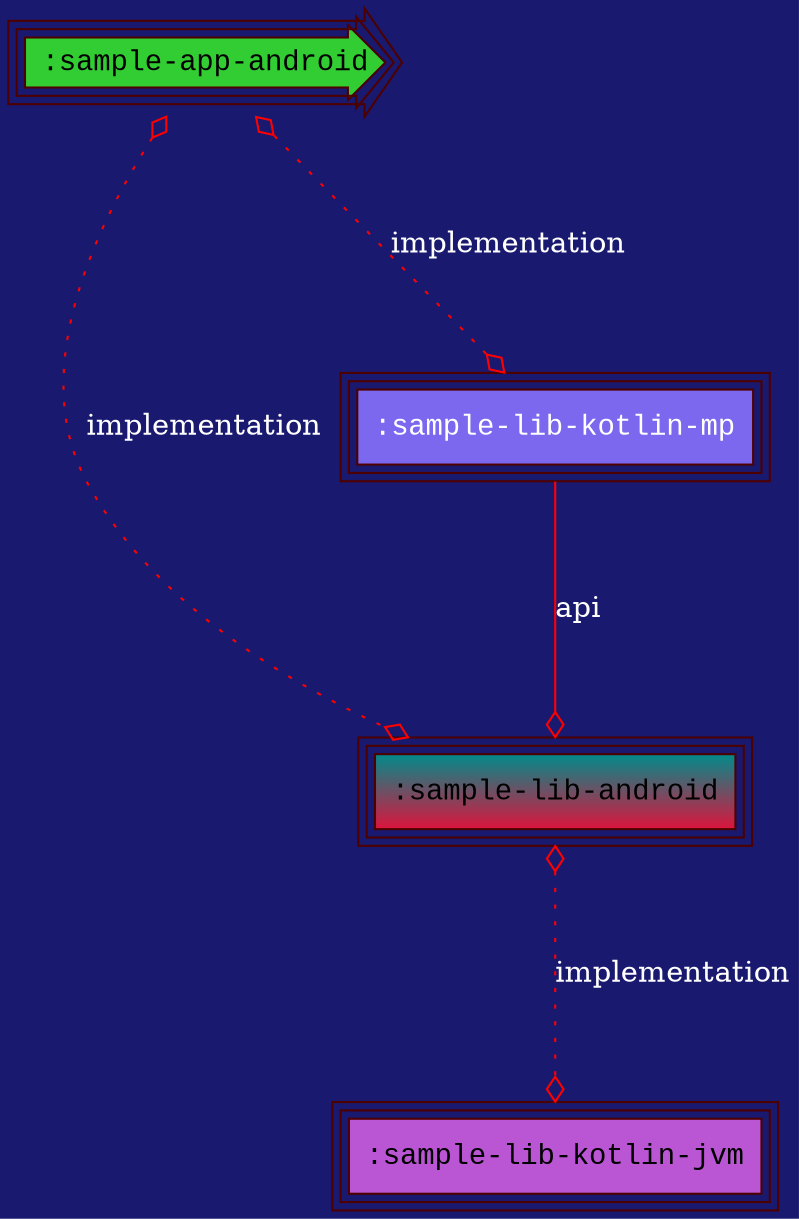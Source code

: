 digraph {
  edge [arrowhead="ediamond",arrowtail="none",fontcolor="white",labelfloat="false",color="red"]
  graph [layout="dot",bgcolor="MidnightBlue",fontsize="30",rankdir="TB",ranksep="1.5"]
  node [fontname="Courier New",peripheries="3",style="filled",shape="box",color="#4C0000"]
  ":sample-app-android" [shape="rarrow",style="radial",fillcolor="limegreen"]
  ":sample-lib-android" [gradientangle="90",fillcolor="crimson:cyan4"]
  ":sample-lib-kotlin-jvm" [fillcolor="mediumorchid"]
  ":sample-lib-kotlin-mp" [fontcolor="white",fillcolor="mediumslateblue"]
  ":sample-app-android" -> ":sample-lib-android" [style="dotted",label="implementation",dir="both",arrowtail="ediamond"]
  ":sample-app-android" -> ":sample-lib-kotlin-mp" [style="dotted",label="implementation",dir="both",arrowtail="ediamond"]
  ":sample-lib-android" -> ":sample-lib-kotlin-jvm" [style="dotted",label="implementation",dir="both",arrowtail="ediamond"]
  ":sample-lib-kotlin-mp" -> ":sample-lib-android" [style="solid",label="api",weight="5"]
}

